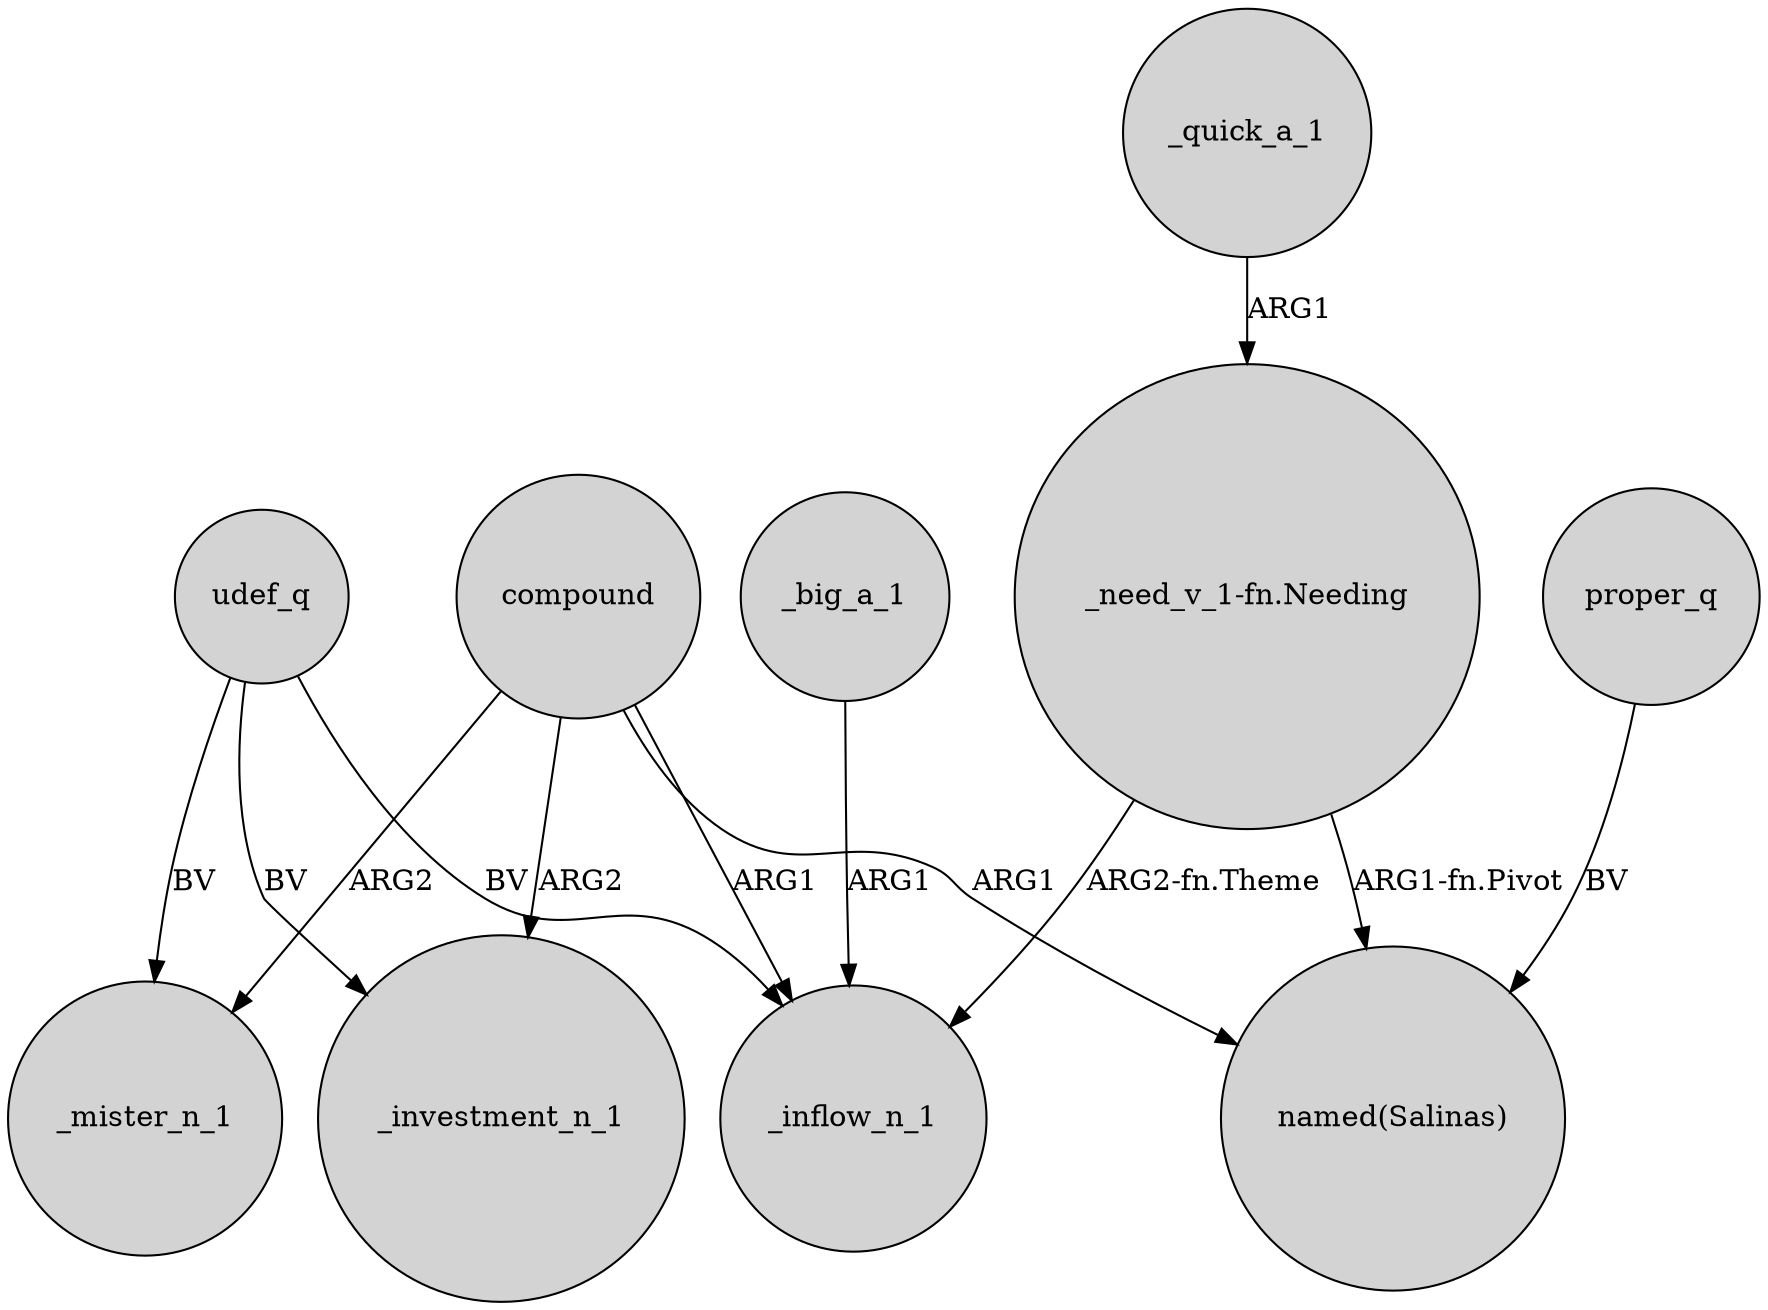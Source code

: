 digraph {
	node [shape=circle style=filled]
	udef_q -> _mister_n_1 [label=BV]
	udef_q -> _investment_n_1 [label=BV]
	compound -> _inflow_n_1 [label=ARG1]
	compound -> _investment_n_1 [label=ARG2]
	_quick_a_1 -> "_need_v_1-fn.Needing" [label=ARG1]
	compound -> "named(Salinas)" [label=ARG1]
	udef_q -> _inflow_n_1 [label=BV]
	"_need_v_1-fn.Needing" -> "named(Salinas)" [label="ARG1-fn.Pivot"]
	proper_q -> "named(Salinas)" [label=BV]
	_big_a_1 -> _inflow_n_1 [label=ARG1]
	compound -> _mister_n_1 [label=ARG2]
	"_need_v_1-fn.Needing" -> _inflow_n_1 [label="ARG2-fn.Theme"]
}
